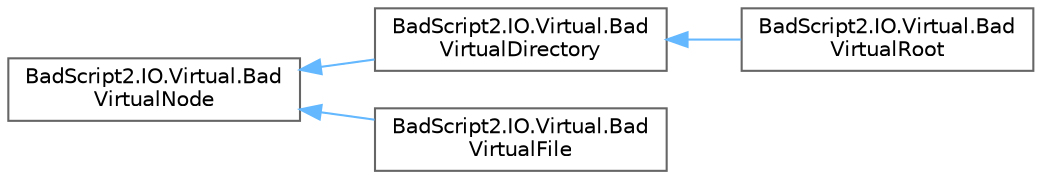 digraph "Graphical Class Hierarchy"
{
 // LATEX_PDF_SIZE
  bgcolor="transparent";
  edge [fontname=Helvetica,fontsize=10,labelfontname=Helvetica,labelfontsize=10];
  node [fontname=Helvetica,fontsize=10,shape=box,height=0.2,width=0.4];
  rankdir="LR";
  Node0 [id="Node000000",label="BadScript2.IO.Virtual.Bad\lVirtualNode",height=0.2,width=0.4,color="grey40", fillcolor="white", style="filled",URL="$class_bad_script2_1_1_i_o_1_1_virtual_1_1_bad_virtual_node.html",tooltip="Base class for all Virtual Filesystem Nodes."];
  Node0 -> Node1 [id="edge40_Node000000_Node000001",dir="back",color="steelblue1",style="solid",tooltip=" "];
  Node1 [id="Node000001",label="BadScript2.IO.Virtual.Bad\lVirtualDirectory",height=0.2,width=0.4,color="grey40", fillcolor="white", style="filled",URL="$class_bad_script2_1_1_i_o_1_1_virtual_1_1_bad_virtual_directory.html",tooltip="Represents a Virtual File System Directory Entry."];
  Node1 -> Node2 [id="edge41_Node000001_Node000002",dir="back",color="steelblue1",style="solid",tooltip=" "];
  Node2 [id="Node000002",label="BadScript2.IO.Virtual.Bad\lVirtualRoot",height=0.2,width=0.4,color="grey40", fillcolor="white", style="filled",URL="$class_bad_script2_1_1_i_o_1_1_virtual_1_1_bad_virtual_root.html",tooltip="Implements a Virtual File System Root Directory."];
  Node0 -> Node3 [id="edge42_Node000000_Node000003",dir="back",color="steelblue1",style="solid",tooltip=" "];
  Node3 [id="Node000003",label="BadScript2.IO.Virtual.Bad\lVirtualFile",height=0.2,width=0.4,color="grey40", fillcolor="white", style="filled",URL="$class_bad_script2_1_1_i_o_1_1_virtual_1_1_bad_virtual_file.html",tooltip="Implements a Virtual File System File."];
}
